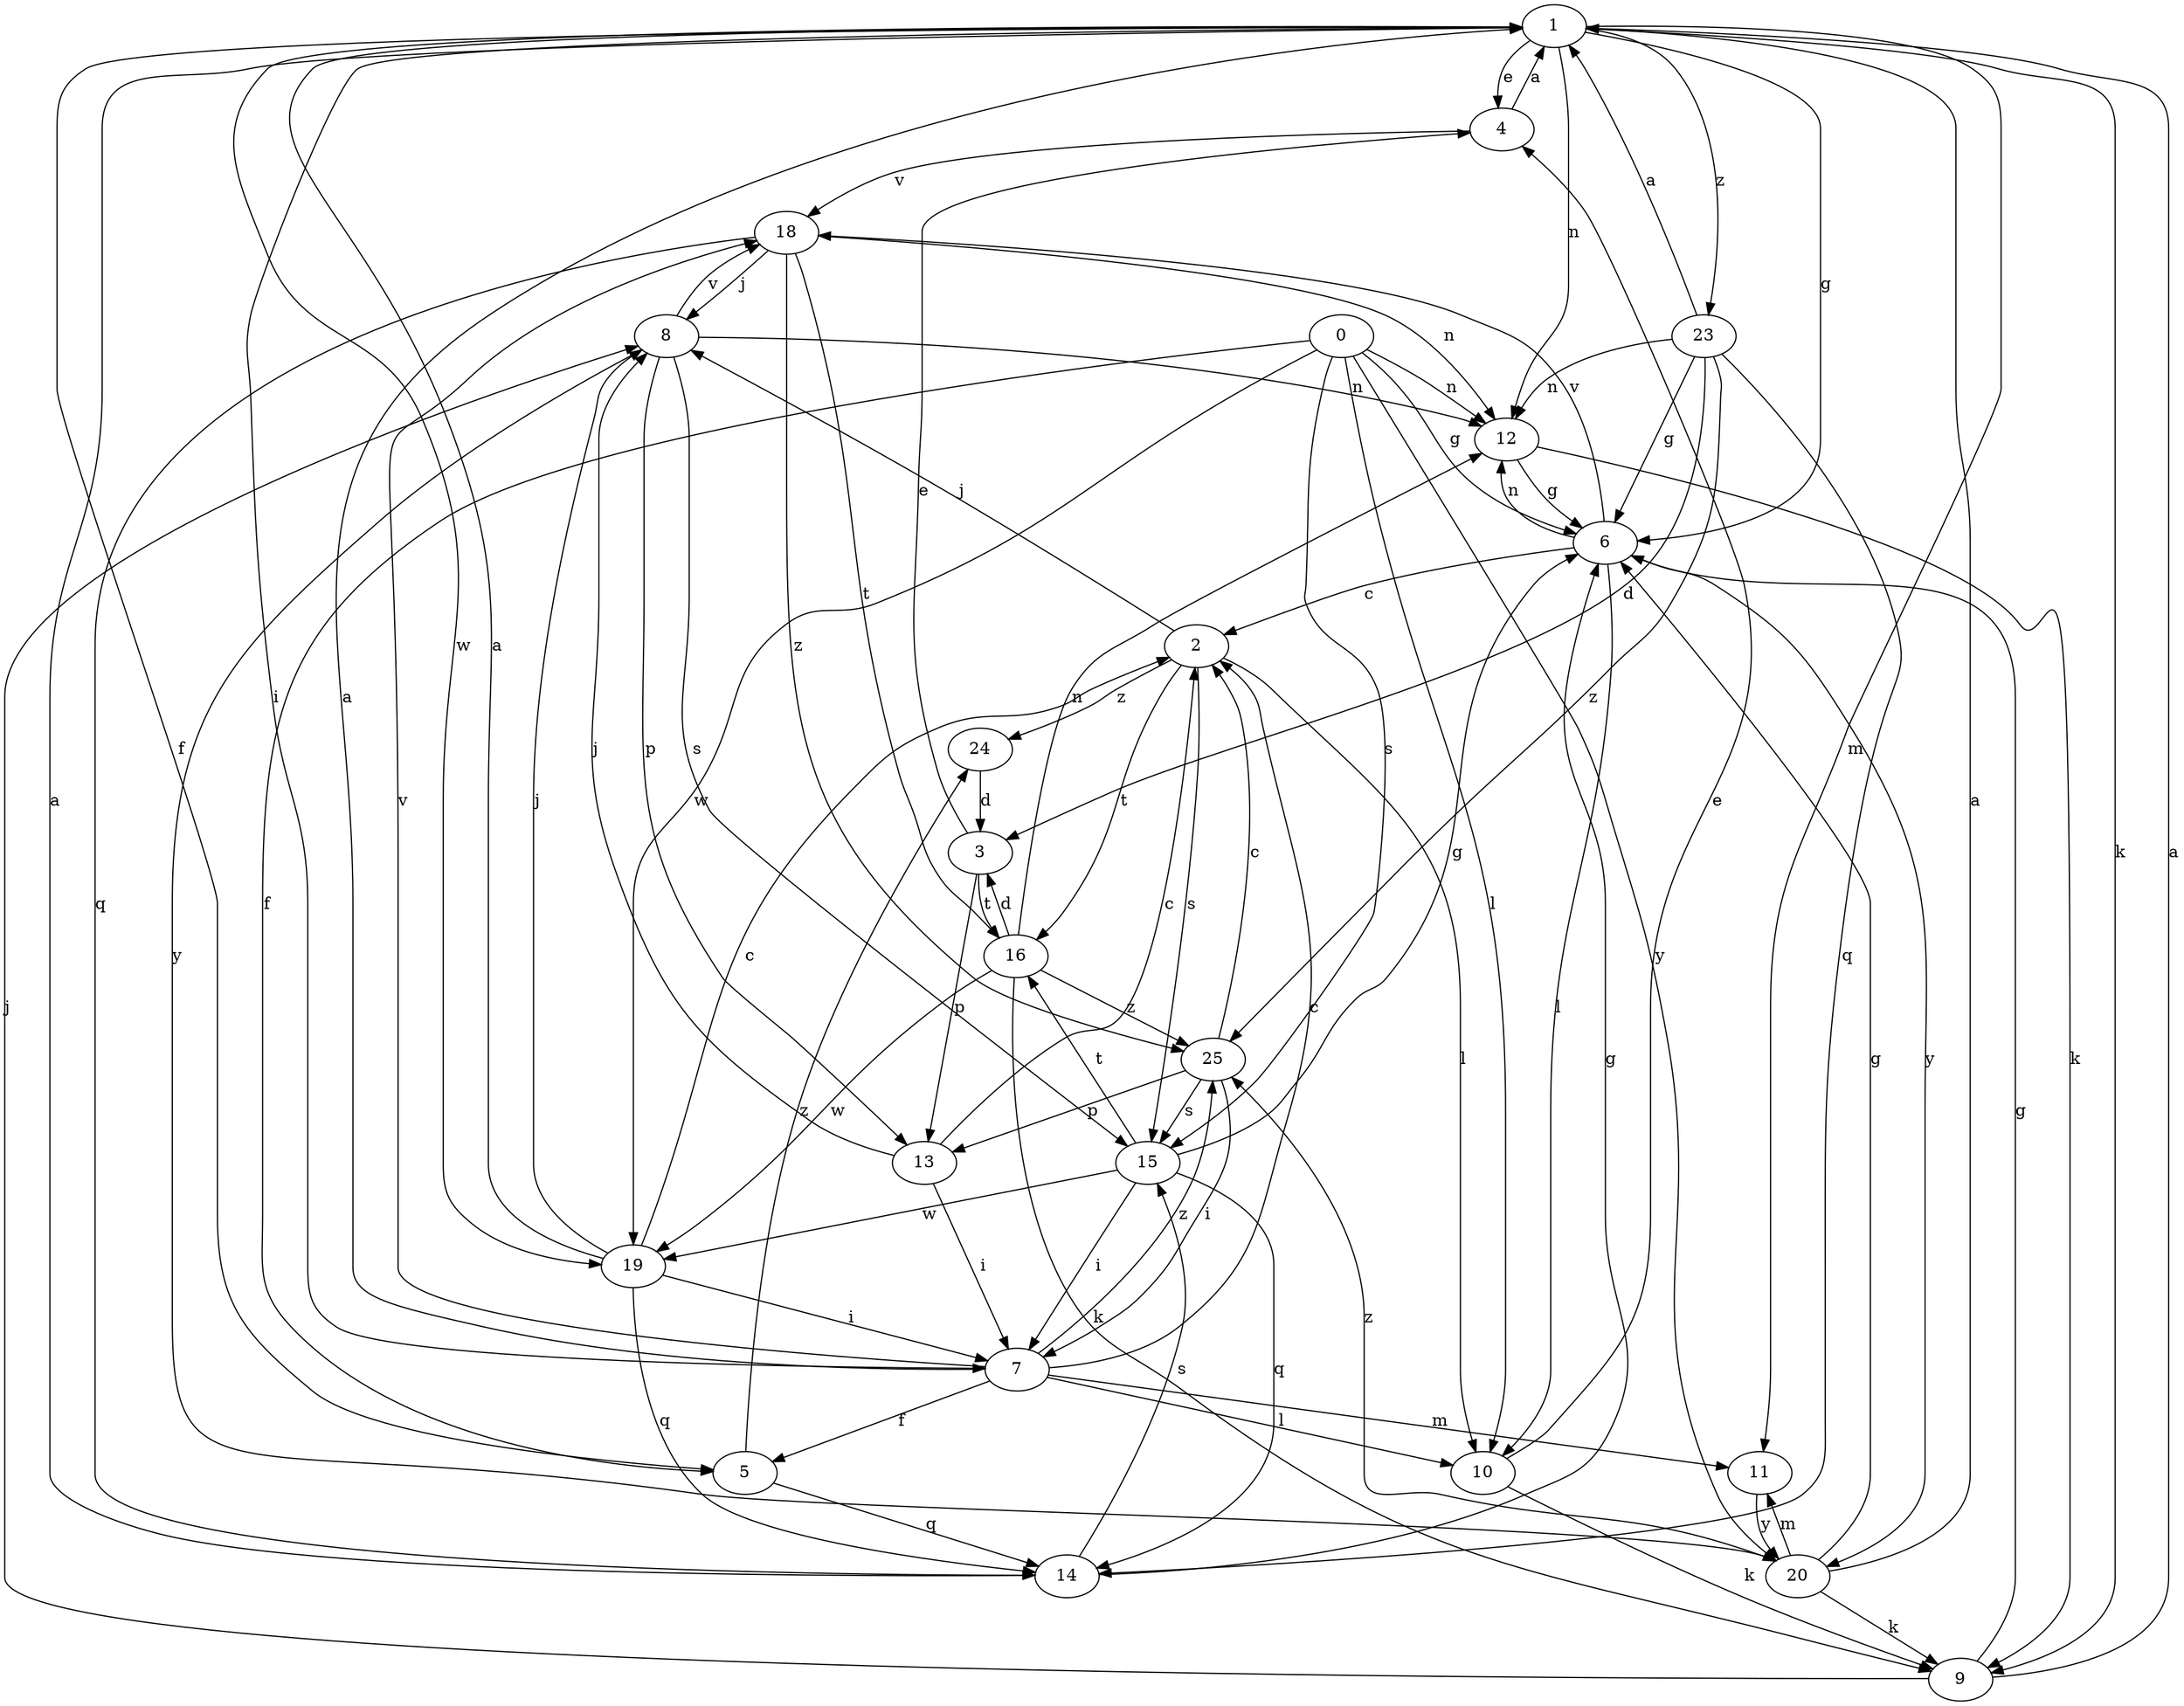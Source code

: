 strict digraph  {
1;
2;
3;
4;
5;
6;
7;
8;
9;
10;
11;
12;
13;
14;
15;
16;
18;
19;
20;
23;
0;
24;
25;
1 -> 4  [label=e];
1 -> 5  [label=f];
1 -> 6  [label=g];
1 -> 7  [label=i];
1 -> 9  [label=k];
1 -> 11  [label=m];
1 -> 12  [label=n];
1 -> 19  [label=w];
1 -> 23  [label=z];
2 -> 8  [label=j];
2 -> 10  [label=l];
2 -> 15  [label=s];
2 -> 16  [label=t];
2 -> 24  [label=z];
3 -> 4  [label=e];
3 -> 13  [label=p];
3 -> 16  [label=t];
4 -> 1  [label=a];
4 -> 18  [label=v];
5 -> 14  [label=q];
5 -> 24  [label=z];
6 -> 2  [label=c];
6 -> 10  [label=l];
6 -> 12  [label=n];
6 -> 18  [label=v];
6 -> 20  [label=y];
7 -> 1  [label=a];
7 -> 2  [label=c];
7 -> 5  [label=f];
7 -> 10  [label=l];
7 -> 11  [label=m];
7 -> 18  [label=v];
7 -> 25  [label=z];
8 -> 12  [label=n];
8 -> 13  [label=p];
8 -> 15  [label=s];
8 -> 18  [label=v];
8 -> 20  [label=y];
9 -> 1  [label=a];
9 -> 6  [label=g];
9 -> 8  [label=j];
10 -> 4  [label=e];
10 -> 9  [label=k];
11 -> 20  [label=y];
12 -> 6  [label=g];
12 -> 9  [label=k];
13 -> 2  [label=c];
13 -> 7  [label=i];
13 -> 8  [label=j];
14 -> 1  [label=a];
14 -> 6  [label=g];
14 -> 15  [label=s];
15 -> 6  [label=g];
15 -> 7  [label=i];
15 -> 14  [label=q];
15 -> 16  [label=t];
15 -> 19  [label=w];
16 -> 3  [label=d];
16 -> 9  [label=k];
16 -> 12  [label=n];
16 -> 19  [label=w];
16 -> 25  [label=z];
18 -> 8  [label=j];
18 -> 12  [label=n];
18 -> 14  [label=q];
18 -> 16  [label=t];
18 -> 25  [label=z];
19 -> 1  [label=a];
19 -> 2  [label=c];
19 -> 7  [label=i];
19 -> 8  [label=j];
19 -> 14  [label=q];
20 -> 1  [label=a];
20 -> 6  [label=g];
20 -> 9  [label=k];
20 -> 11  [label=m];
20 -> 25  [label=z];
23 -> 1  [label=a];
23 -> 3  [label=d];
23 -> 6  [label=g];
23 -> 12  [label=n];
23 -> 14  [label=q];
23 -> 25  [label=z];
0 -> 5  [label=f];
0 -> 6  [label=g];
0 -> 10  [label=l];
0 -> 12  [label=n];
0 -> 15  [label=s];
0 -> 19  [label=w];
0 -> 20  [label=y];
24 -> 3  [label=d];
25 -> 2  [label=c];
25 -> 7  [label=i];
25 -> 13  [label=p];
25 -> 15  [label=s];
}
